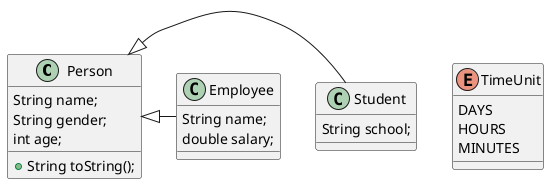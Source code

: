 @startuml
'https://plantuml.com/class-diagram

Person <|-Student
Person <|-Employee



class Person{
String name;
String gender;
int age;
+String toString();
}
class Student{
String school;
}
class Employee{
String name;
double salary;
}
enum TimeUnit {
DAYS
HOURS
MINUTES
}

@enduml